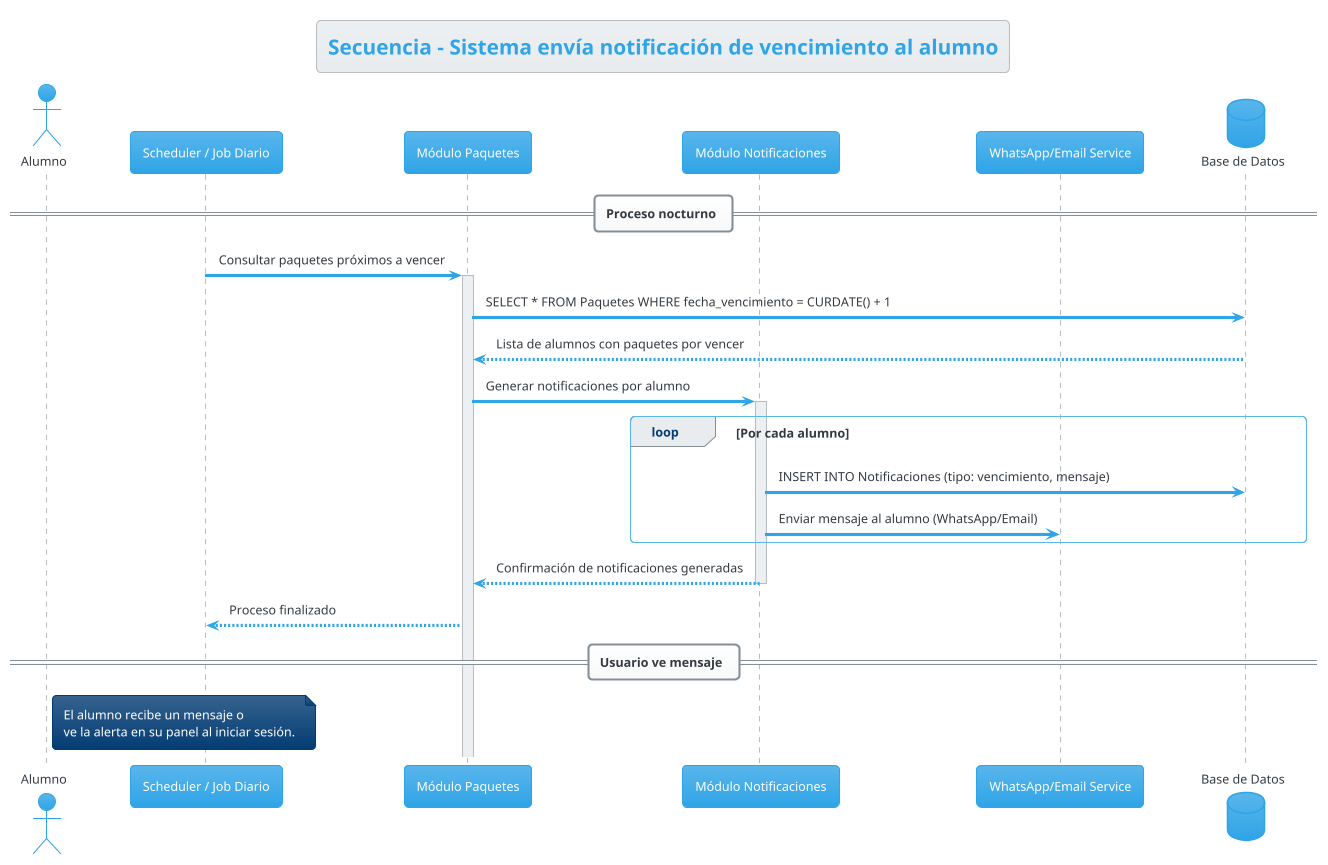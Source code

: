 @startuml S_A05_RecibeNotificacionVencimiento
!theme cerulean
skinparam linetype ortho

title Secuencia - Sistema envía notificación de vencimiento al alumno

actor "Alumno" as AL
participant "Scheduler / Job Diario" as JOB
participant "Módulo Paquetes" as PK
participant "Módulo Notificaciones" as NOTI
participant "WhatsApp/Email Service" as MSG
database "Base de Datos" as DB

== Proceso nocturno ==
JOB -> PK : Consultar paquetes próximos a vencer
activate PK

PK -> DB : SELECT * FROM Paquetes WHERE fecha_vencimiento = CURDATE() + 1
DB --> PK : Lista de alumnos con paquetes por vencer
deactivate DB

PK -> NOTI : Generar notificaciones por alumno
activate NOTI

loop Por cada alumno
    NOTI -> DB : INSERT INTO Notificaciones (tipo: vencimiento, mensaje)
    NOTI -> MSG : Enviar mensaje al alumno (WhatsApp/Email)
end

NOTI --> PK : Confirmación de notificaciones generadas
deactivate NOTI

PK --> JOB : Proceso finalizado

== Usuario ve mensaje ==
note right of AL
  El alumno recibe un mensaje o
  ve la alerta en su panel al iniciar sesión.
end note

@enduml
